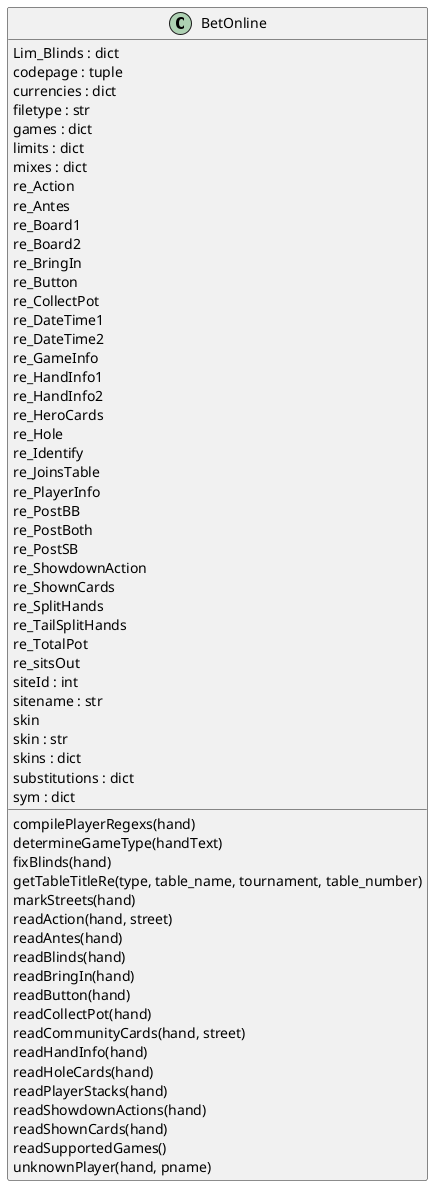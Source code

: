 @startuml classes
set namespaceSeparator none
class "BetOnline" as BetOnlineToFpdb.BetOnline {
  Lim_Blinds : dict
  codepage : tuple
  currencies : dict
  filetype : str
  games : dict
  limits : dict
  mixes : dict
  re_Action
  re_Antes
  re_Board1
  re_Board2
  re_BringIn
  re_Button
  re_CollectPot
  re_DateTime1
  re_DateTime2
  re_GameInfo
  re_HandInfo1
  re_HandInfo2
  re_HeroCards
  re_Hole
  re_Identify
  re_JoinsTable
  re_PlayerInfo
  re_PostBB
  re_PostBoth
  re_PostSB
  re_ShowdownAction
  re_ShownCards
  re_SplitHands
  re_TailSplitHands
  re_TotalPot
  re_sitsOut
  siteId : int
  sitename : str
  skin
  skin : str
  skins : dict
  substitutions : dict
  sym : dict
  compilePlayerRegexs(hand)
  determineGameType(handText)
  fixBlinds(hand)
  getTableTitleRe(type, table_name, tournament, table_number)
  markStreets(hand)
  readAction(hand, street)
  readAntes(hand)
  readBlinds(hand)
  readBringIn(hand)
  readButton(hand)
  readCollectPot(hand)
  readCommunityCards(hand, street)
  readHandInfo(hand)
  readHoleCards(hand)
  readPlayerStacks(hand)
  readShowdownActions(hand)
  readShownCards(hand)
  readSupportedGames()
  unknownPlayer(hand, pname)
}
@enduml
